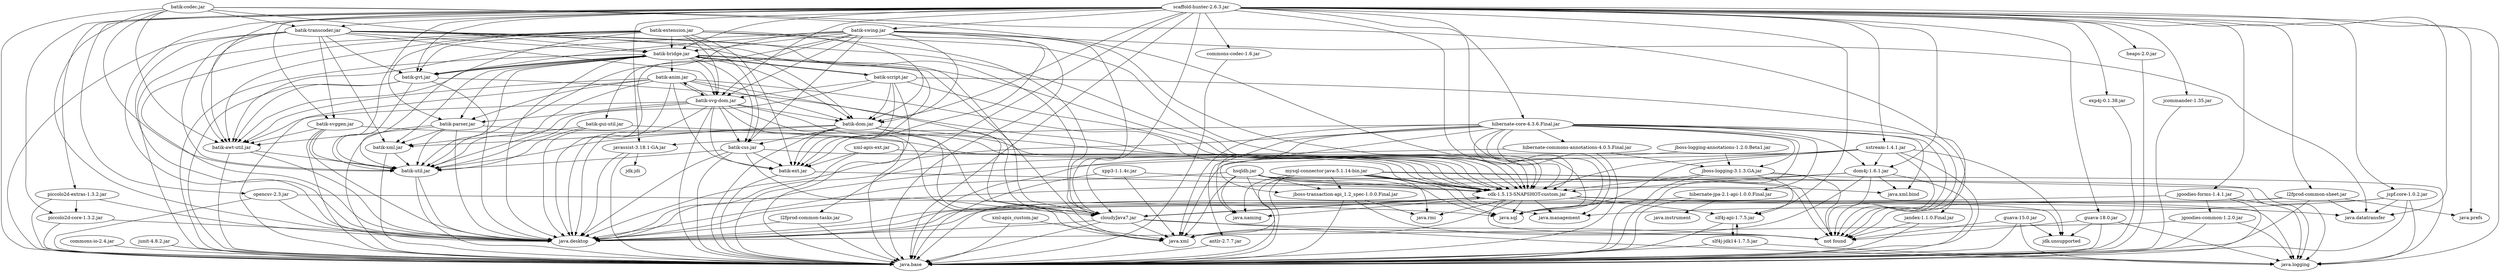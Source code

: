 digraph "summary" {
  "batik-anim.jar"                                   -> "batik-awt-util.jar";
  "batik-anim.jar"                                   -> "batik-dom.jar";
  "batik-anim.jar"                                   -> "batik-ext.jar";
  "batik-anim.jar"                                   -> "batik-parser.jar";
  "batik-anim.jar"                                   -> "batik-svg-dom.jar";
  "batik-anim.jar"                                   -> "batik-util.jar";
  "batik-anim.jar"                                   -> "cdk-1.5.13-SNAPSHOT-custom.jar";
  "batik-anim.jar"                                   -> "cloudyJava7.jar";
  "batik-anim.jar"                                   -> "java.base";
  "batik-anim.jar"                                   -> "java.desktop";
  "batik-awt-util.jar"                               -> "batik-util.jar";
  "batik-awt-util.jar"                               -> "java.base";
  "batik-awt-util.jar"                               -> "java.desktop";
  "batik-bridge.jar"                                 -> "batik-anim.jar";
  "batik-bridge.jar"                                 -> "batik-awt-util.jar";
  "batik-bridge.jar"                                 -> "batik-css.jar";
  "batik-bridge.jar"                                 -> "batik-dom.jar";
  "batik-bridge.jar"                                 -> "batik-ext.jar";
  "batik-bridge.jar"                                 -> "batik-gvt.jar";
  "batik-bridge.jar"                                 -> "batik-parser.jar";
  "batik-bridge.jar"                                 -> "batik-script.jar";
  "batik-bridge.jar"                                 -> "batik-svg-dom.jar";
  "batik-bridge.jar"                                 -> "batik-util.jar";
  "batik-bridge.jar"                                 -> "batik-xml.jar";
  "batik-bridge.jar"                                 -> "cdk-1.5.13-SNAPSHOT-custom.jar";
  "batik-bridge.jar"                                 -> "cloudyJava7.jar";
  "batik-bridge.jar"                                 -> "java.base";
  "batik-bridge.jar"                                 -> "java.desktop";
  "batik-codec.jar"                                  -> "batik-awt-util.jar";
  "batik-codec.jar"                                  -> "batik-bridge.jar";
  "batik-codec.jar"                                  -> "batik-transcoder.jar";
  "batik-codec.jar"                                  -> "batik-util.jar";
  "batik-codec.jar"                                  -> "cdk-1.5.13-SNAPSHOT-custom.jar";
  "batik-codec.jar"                                  -> "java.base";
  "batik-codec.jar"                                  -> "java.desktop";
  "batik-codec.jar"                                  -> "not found";
  "batik-css.jar"                                    -> "batik-ext.jar";
  "batik-css.jar"                                    -> "batik-util.jar";
  "batik-css.jar"                                    -> "cdk-1.5.13-SNAPSHOT-custom.jar";
  "batik-css.jar"                                    -> "cloudyJava7.jar";
  "batik-css.jar"                                    -> "java.base";
  "batik-css.jar"                                    -> "java.desktop";
  "batik-dom.jar"                                    -> "batik-css.jar";
  "batik-dom.jar"                                    -> "batik-ext.jar";
  "batik-dom.jar"                                    -> "batik-util.jar";
  "batik-dom.jar"                                    -> "batik-xml.jar";
  "batik-dom.jar"                                    -> "cdk-1.5.13-SNAPSHOT-custom.jar";
  "batik-dom.jar"                                    -> "cloudyJava7.jar";
  "batik-dom.jar"                                    -> "java.base";
  "batik-dom.jar"                                    -> "java.xml";
  "batik-extension.jar"                              -> "batik-awt-util.jar";
  "batik-extension.jar"                              -> "batik-bridge.jar";
  "batik-extension.jar"                              -> "batik-css.jar";
  "batik-extension.jar"                              -> "batik-dom.jar";
  "batik-extension.jar"                              -> "batik-ext.jar";
  "batik-extension.jar"                              -> "batik-gvt.jar";
  "batik-extension.jar"                              -> "batik-parser.jar";
  "batik-extension.jar"                              -> "batik-svg-dom.jar";
  "batik-extension.jar"                              -> "batik-util.jar";
  "batik-extension.jar"                              -> "cdk-1.5.13-SNAPSHOT-custom.jar";
  "batik-extension.jar"                              -> "cloudyJava7.jar";
  "batik-extension.jar"                              -> "java.base";
  "batik-extension.jar"                              -> "java.desktop";
  "batik-ext.jar"                                    -> "cdk-1.5.13-SNAPSHOT-custom.jar";
  "batik-ext.jar"                                    -> "java.base";
  "batik-gui-util.jar"                               -> "batik-util.jar";
  "batik-gui-util.jar"                               -> "batik-xml.jar";
  "batik-gui-util.jar"                               -> "java.base";
  "batik-gui-util.jar"                               -> "java.desktop";
  "batik-gvt.jar"                                    -> "batik-awt-util.jar";
  "batik-gvt.jar"                                    -> "batik-bridge.jar";
  "batik-gvt.jar"                                    -> "batik-util.jar";
  "batik-gvt.jar"                                    -> "cdk-1.5.13-SNAPSHOT-custom.jar";
  "batik-gvt.jar"                                    -> "java.base";
  "batik-gvt.jar"                                    -> "java.desktop";
  "batik-parser.jar"                                 -> "batik-awt-util.jar";
  "batik-parser.jar"                                 -> "batik-util.jar";
  "batik-parser.jar"                                 -> "batik-xml.jar";
  "batik-parser.jar"                                 -> "cdk-1.5.13-SNAPSHOT-custom.jar";
  "batik-parser.jar"                                 -> "java.base";
  "batik-parser.jar"                                 -> "java.desktop";
  "batik-script.jar"                                 -> "batik-bridge.jar";
  "batik-script.jar"                                 -> "batik-dom.jar";
  "batik-script.jar"                                 -> "batik-ext.jar";
  "batik-script.jar"                                 -> "batik-svg-dom.jar";
  "batik-script.jar"                                 -> "batik-util.jar";
  "batik-script.jar"                                 -> "cdk-1.5.13-SNAPSHOT-custom.jar";
  "batik-script.jar"                                 -> "java.base";
  "batik-script.jar"                                 -> "not found";
  "batik-svg-dom.jar"                                -> "batik-anim.jar";
  "batik-svg-dom.jar"                                -> "batik-awt-util.jar";
  "batik-svg-dom.jar"                                -> "batik-css.jar";
  "batik-svg-dom.jar"                                -> "batik-dom.jar";
  "batik-svg-dom.jar"                                -> "batik-ext.jar";
  "batik-svg-dom.jar"                                -> "batik-parser.jar";
  "batik-svg-dom.jar"                                -> "batik-util.jar";
  "batik-svg-dom.jar"                                -> "cdk-1.5.13-SNAPSHOT-custom.jar";
  "batik-svg-dom.jar"                                -> "cloudyJava7.jar";
  "batik-svg-dom.jar"                                -> "java.base";
  "batik-svg-dom.jar"                                -> "java.desktop";
  "batik-svg-dom.jar"                                -> "java.xml";
  "batik-svggen.jar"                                 -> "batik-awt-util.jar";
  "batik-svggen.jar"                                 -> "batik-util.jar";
  "batik-svggen.jar"                                 -> "cdk-1.5.13-SNAPSHOT-custom.jar";
  "batik-svggen.jar"                                 -> "java.base";
  "batik-svggen.jar"                                 -> "java.desktop";
  "batik-swing.jar"                                  -> "batik-awt-util.jar";
  "batik-swing.jar"                                  -> "batik-bridge.jar";
  "batik-swing.jar"                                  -> "batik-css.jar";
  "batik-swing.jar"                                  -> "batik-dom.jar";
  "batik-swing.jar"                                  -> "batik-ext.jar";
  "batik-swing.jar"                                  -> "batik-gui-util.jar";
  "batik-swing.jar"                                  -> "batik-gvt.jar";
  "batik-swing.jar"                                  -> "batik-svg-dom.jar";
  "batik-swing.jar"                                  -> "batik-util.jar";
  "batik-swing.jar"                                  -> "cdk-1.5.13-SNAPSHOT-custom.jar";
  "batik-swing.jar"                                  -> "cloudyJava7.jar";
  "batik-swing.jar"                                  -> "java.base";
  "batik-swing.jar"                                  -> "java.datatransfer";
  "batik-swing.jar"                                  -> "java.desktop";
  "batik-transcoder.jar"                             -> "batik-awt-util.jar";
  "batik-transcoder.jar"                             -> "batik-bridge.jar";
  "batik-transcoder.jar"                             -> "batik-dom.jar";
  "batik-transcoder.jar"                             -> "batik-gvt.jar";
  "batik-transcoder.jar"                             -> "batik-svg-dom.jar";
  "batik-transcoder.jar"                             -> "batik-svggen.jar";
  "batik-transcoder.jar"                             -> "batik-util.jar";
  "batik-transcoder.jar"                             -> "batik-xml.jar";
  "batik-transcoder.jar"                             -> "cdk-1.5.13-SNAPSHOT-custom.jar";
  "batik-transcoder.jar"                             -> "cloudyJava7.jar";
  "batik-transcoder.jar"                             -> "java.base";
  "batik-transcoder.jar"                             -> "java.desktop";
  "batik-transcoder.jar"                             -> "java.xml";
  "batik-util.jar"                                   -> "java.base";
  "batik-util.jar"                                   -> "java.desktop";
  "batik-xml.jar"                                    -> "batik-util.jar";
  "batik-xml.jar"                                    -> "java.base";
  "cdk-1.5.13-SNAPSHOT-custom.jar"                   -> "cloudyJava7.jar";
  "cdk-1.5.13-SNAPSHOT-custom.jar"                   -> "java.base";
  "cdk-1.5.13-SNAPSHOT-custom.jar"                   -> "java.datatransfer";
  "cdk-1.5.13-SNAPSHOT-custom.jar"                   -> "java.desktop";
  "cdk-1.5.13-SNAPSHOT-custom.jar"                   -> "java.logging";
  "cdk-1.5.13-SNAPSHOT-custom.jar"                   -> "java.management";
  "cdk-1.5.13-SNAPSHOT-custom.jar"                   -> "java.naming";
  "cdk-1.5.13-SNAPSHOT-custom.jar"                   -> "java.rmi";
  "cdk-1.5.13-SNAPSHOT-custom.jar"                   -> "java.sql";
  "cdk-1.5.13-SNAPSHOT-custom.jar"                   -> "java.xml";
  "cdk-1.5.13-SNAPSHOT-custom.jar"                   -> "jdk.unsupported";
  "cdk-1.5.13-SNAPSHOT-custom.jar"                   -> "not found";
  "cdk-1.5.13-SNAPSHOT-custom.jar"                   -> "slf4j-api-1.7.5.jar";
  "cloudyJava7.jar"                                  -> "cdk-1.5.13-SNAPSHOT-custom.jar";
  "cloudyJava7.jar"                                  -> "java.base";
  "cloudyJava7.jar"                                  -> "java.desktop";
  "cloudyJava7.jar"                                  -> "java.logging";
  "cloudyJava7.jar"                                  -> "java.xml";
  "cloudyJava7.jar"                                  -> "not found";
  "commons-codec-1.6.jar"                            -> "java.base";
  "commons-io-2.4.jar"                               -> "java.base";
  "dom4j-1.6.1.jar"                                  -> "cdk-1.5.13-SNAPSHOT-custom.jar";
  "dom4j-1.6.1.jar"                                  -> "java.base";
  "dom4j-1.6.1.jar"                                  -> "java.desktop";
  "dom4j-1.6.1.jar"                                  -> "java.xml";
  "dom4j-1.6.1.jar"                                  -> "java.xml.bind";
  "dom4j-1.6.1.jar"                                  -> "not found";
  "exp4j-0.1.38.jar"                                 -> "java.base";
  "guava-15.0.jar"                                   -> "java.base";
  "guava-15.0.jar"                                   -> "java.logging";
  "guava-15.0.jar"                                   -> "jdk.unsupported";
  "guava-15.0.jar"                                   -> "not found";
  "guava-18.0.jar"                                   -> "java.base";
  "guava-18.0.jar"                                   -> "java.logging";
  "guava-18.0.jar"                                   -> "jdk.unsupported";
  "guava-18.0.jar"                                   -> "not found";
  "heaps-2.0.jar"                                    -> "java.base";
  "hibernate-commons-annotations-4.0.5.Final.jar"    -> "java.base";
  "hibernate-commons-annotations-4.0.5.Final.jar"    -> "java.desktop";
  "hibernate-commons-annotations-4.0.5.Final.jar"    -> "jboss-logging-3.1.3.GA.jar";
  "hibernate-core-4.3.6.Final.jar"                   -> "antlr-2.7.7.jar";
  "hibernate-core-4.3.6.Final.jar"                   -> "cdk-1.5.13-SNAPSHOT-custom.jar";
  "hibernate-core-4.3.6.Final.jar"                   -> "dom4j-1.6.1.jar";
  "hibernate-core-4.3.6.Final.jar"                   -> "hibernate-commons-annotations-4.0.5.Final.jar";
  "hibernate-core-4.3.6.Final.jar"                   -> "hibernate-jpa-2.1-api-1.0.0.Final.jar";
  "hibernate-core-4.3.6.Final.jar"                   -> "jandex-1.1.0.Final.jar";
  "hibernate-core-4.3.6.Final.jar"                   -> "java.base";
  "hibernate-core-4.3.6.Final.jar"                   -> "java.desktop";
  "hibernate-core-4.3.6.Final.jar"                   -> "java.management";
  "hibernate-core-4.3.6.Final.jar"                   -> "java.naming";
  "hibernate-core-4.3.6.Final.jar"                   -> "java.sql";
  "hibernate-core-4.3.6.Final.jar"                   -> "java.xml";
  "hibernate-core-4.3.6.Final.jar"                   -> "java.xml.bind";
  "hibernate-core-4.3.6.Final.jar"                   -> "javassist-3.18.1-GA.jar";
  "hibernate-core-4.3.6.Final.jar"                   -> "jboss-logging-3.1.3.GA.jar";
  "hibernate-core-4.3.6.Final.jar"                   -> "jboss-transaction-api_1.2_spec-1.0.0.Final.jar";
  "hibernate-core-4.3.6.Final.jar"                   -> "not found";
  "hibernate-jpa-2.1-api-1.0.0.Final.jar"            -> "java.base";
  "hibernate-jpa-2.1-api-1.0.0.Final.jar"            -> "java.instrument";
  "hibernate-jpa-2.1-api-1.0.0.Final.jar"            -> "java.sql";
  "hsqldb.jar"                                       -> "cdk-1.5.13-SNAPSHOT-custom.jar";
  "hsqldb.jar"                                       -> "java.base";
  "hsqldb.jar"                                       -> "java.desktop";
  "hsqldb.jar"                                       -> "java.logging";
  "hsqldb.jar"                                       -> "java.naming";
  "hsqldb.jar"                                       -> "java.sql";
  "hsqldb.jar"                                       -> "java.xml";
  "hsqldb.jar"                                       -> "java.xml.bind";
  "hsqldb.jar"                                       -> "jboss-transaction-api_1.2_spec-1.0.0.Final.jar";
  "hsqldb.jar"                                       -> "not found";
  "jandex-1.1.0.Final.jar"                           -> "java.base";
  "jandex-1.1.0.Final.jar"                           -> "not found";
  "javassist-3.18.1-GA.jar"                          -> "java.base";
  "javassist-3.18.1-GA.jar"                          -> "java.desktop";
  "javassist-3.18.1-GA.jar"                          -> "jdk.jdi";
  "jboss-logging-3.1.3.GA.jar"                       -> "cdk-1.5.13-SNAPSHOT-custom.jar";
  "jboss-logging-3.1.3.GA.jar"                       -> "java.base";
  "jboss-logging-3.1.3.GA.jar"                       -> "java.logging";
  "jboss-logging-3.1.3.GA.jar"                       -> "not found";
  "jboss-logging-3.1.3.GA.jar"                       -> "slf4j-api-1.7.5.jar";
  "jboss-logging-annotations-1.2.0.Beta1.jar"        -> "java.base";
  "jboss-logging-annotations-1.2.0.Beta1.jar"        -> "jboss-logging-3.1.3.GA.jar";
  "jboss-transaction-api_1.2_spec-1.0.0.Final.jar"   -> "java.base";
  "jboss-transaction-api_1.2_spec-1.0.0.Final.jar"   -> "java.rmi";
  "jboss-transaction-api_1.2_spec-1.0.0.Final.jar"   -> "not found";
  "jcommander-1.35.jar"                              -> "java.base";
  "jgoodies-common-1.2.0.jar"                        -> "java.base";
  "jgoodies-common-1.2.0.jar"                        -> "java.desktop";
  "jgoodies-common-1.2.0.jar"                        -> "java.logging";
  "jgoodies-forms-1.4.1.jar"                         -> "java.base";
  "jgoodies-forms-1.4.1.jar"                         -> "java.desktop";
  "jgoodies-forms-1.4.1.jar"                         -> "java.logging";
  "jgoodies-forms-1.4.1.jar"                         -> "jgoodies-common-1.2.0.jar";
  "jspf.core-1.0.2.jar"                              -> "java.base";
  "jspf.core-1.0.2.jar"                              -> "java.datatransfer";
  "jspf.core-1.0.2.jar"                              -> "java.desktop";
  "jspf.core-1.0.2.jar"                              -> "java.logging";
  "jspf.core-1.0.2.jar"                              -> "java.management";
  "junit-4.8.2.jar"                                  -> "java.base";
  "l2fprod-common-sheet.jar"                         -> "java.base";
  "l2fprod-common-sheet.jar"                         -> "java.datatransfer";
  "l2fprod-common-sheet.jar"                         -> "java.desktop";
  "l2fprod-common-sheet.jar"                         -> "java.prefs";
  "l2fprod-common-sheet.jar"                         -> "not found";
  "l2fprod-common-tasks.jar"                         -> "java.base";
  "l2fprod-common-tasks.jar"                         -> "java.desktop";
  "mysql-connector-java-5.1.14-bin.jar"              -> "cdk-1.5.13-SNAPSHOT-custom.jar";
  "mysql-connector-java-5.1.14-bin.jar"              -> "java.base";
  "mysql-connector-java-5.1.14-bin.jar"              -> "java.logging";
  "mysql-connector-java-5.1.14-bin.jar"              -> "java.management";
  "mysql-connector-java-5.1.14-bin.jar"              -> "java.naming";
  "mysql-connector-java-5.1.14-bin.jar"              -> "java.rmi";
  "mysql-connector-java-5.1.14-bin.jar"              -> "java.sql";
  "mysql-connector-java-5.1.14-bin.jar"              -> "java.xml";
  "mysql-connector-java-5.1.14-bin.jar"              -> "jboss-transaction-api_1.2_spec-1.0.0.Final.jar";
  "mysql-connector-java-5.1.14-bin.jar"              -> "not found";
  "opencsv-2.3.jar"                                  -> "java.base";
  "opencsv-2.3.jar"                                  -> "java.desktop";
  "opencsv-2.3.jar"                                  -> "java.sql";
  "piccolo2d-core-1.3.2.jar"                         -> "java.base";
  "piccolo2d-core-1.3.2.jar"                         -> "java.desktop";
  "piccolo2d-extras-1.3.2.jar"                       -> "java.base";
  "piccolo2d-extras-1.3.2.jar"                       -> "java.desktop";
  "piccolo2d-extras-1.3.2.jar"                       -> "piccolo2d-core-1.3.2.jar";
  "slf4j-api-1.7.5.jar"                              -> "java.base";
  "slf4j-api-1.7.5.jar"                              -> "slf4j-jdk14-1.7.5.jar";
  "slf4j-jdk14-1.7.5.jar"                            -> "java.base";
  "slf4j-jdk14-1.7.5.jar"                            -> "java.logging";
  "slf4j-jdk14-1.7.5.jar"                            -> "slf4j-api-1.7.5.jar";
  "xml-apis_custom.jar"                              -> "java.base";
  "xml-apis_custom.jar"                              -> "java.xml";
  "xml-apis-ext.jar"                                 -> "batik-ext.jar";
  "xml-apis-ext.jar"                                 -> "cdk-1.5.13-SNAPSHOT-custom.jar";
  "xml-apis-ext.jar"                                 -> "java.base";
  "xpp3-1.1.4c.jar"                                  -> "cdk-1.5.13-SNAPSHOT-custom.jar";
  "xpp3-1.1.4c.jar"                                  -> "java.base";
  "xpp3-1.1.4c.jar"                                  -> "java.xml";
  "xstream-1.4.1.jar"                                -> "cdk-1.5.13-SNAPSHOT-custom.jar";
  "xstream-1.4.1.jar"                                -> "dom4j-1.6.1.jar";
  "xstream-1.4.1.jar"                                -> "java.base";
  "xstream-1.4.1.jar"                                -> "java.desktop";
  "xstream-1.4.1.jar"                                -> "java.sql";
  "xstream-1.4.1.jar"                                -> "java.xml";
  "xstream-1.4.1.jar"                                -> "jdk.unsupported";
  "xstream-1.4.1.jar"                                -> "not found";
  "scaffold-hunter-2.6.3.jar"                        -> "batik-awt-util.jar";
  "scaffold-hunter-2.6.3.jar"                        -> "batik-bridge.jar";
  "scaffold-hunter-2.6.3.jar"                        -> "batik-dom.jar";
  "scaffold-hunter-2.6.3.jar"                        -> "batik-gvt.jar";
  "scaffold-hunter-2.6.3.jar"                        -> "batik-svg-dom.jar";
  "scaffold-hunter-2.6.3.jar"                        -> "batik-svggen.jar";
  "scaffold-hunter-2.6.3.jar"                        -> "batik-swing.jar";
  "scaffold-hunter-2.6.3.jar"                        -> "batik-transcoder.jar";
  "scaffold-hunter-2.6.3.jar"                        -> "batik-util.jar";
  "scaffold-hunter-2.6.3.jar"                        -> "cdk-1.5.13-SNAPSHOT-custom.jar";
  "scaffold-hunter-2.6.3.jar"                        -> "cloudyJava7.jar";
  "scaffold-hunter-2.6.3.jar"                        -> "commons-codec-1.6.jar";
  "scaffold-hunter-2.6.3.jar"                        -> "dom4j-1.6.1.jar";
  "scaffold-hunter-2.6.3.jar"                        -> "exp4j-0.1.38.jar";
  "scaffold-hunter-2.6.3.jar"                        -> "guava-18.0.jar";
  "scaffold-hunter-2.6.3.jar"                        -> "heaps-2.0.jar";
  "scaffold-hunter-2.6.3.jar"                        -> "hibernate-core-4.3.6.Final.jar";
  "scaffold-hunter-2.6.3.jar"                        -> "java.base";
  "scaffold-hunter-2.6.3.jar"                        -> "java.datatransfer";
  "scaffold-hunter-2.6.3.jar"                        -> "java.desktop";
  "scaffold-hunter-2.6.3.jar"                        -> "java.logging";
  "scaffold-hunter-2.6.3.jar"                        -> "java.prefs";
  "scaffold-hunter-2.6.3.jar"                        -> "java.sql";
  "scaffold-hunter-2.6.3.jar"                        -> "javassist-3.18.1-GA.jar";
  "scaffold-hunter-2.6.3.jar"                        -> "jcommander-1.35.jar";
  "scaffold-hunter-2.6.3.jar"                        -> "jgoodies-forms-1.4.1.jar";
  "scaffold-hunter-2.6.3.jar"                        -> "jspf.core-1.0.2.jar";
  "scaffold-hunter-2.6.3.jar"                        -> "l2fprod-common-sheet.jar";
  "scaffold-hunter-2.6.3.jar"                        -> "l2fprod-common-tasks.jar";
  "scaffold-hunter-2.6.3.jar"                        -> "opencsv-2.3.jar";
  "scaffold-hunter-2.6.3.jar"                        -> "piccolo2d-core-1.3.2.jar";
  "scaffold-hunter-2.6.3.jar"                        -> "piccolo2d-extras-1.3.2.jar";
  "scaffold-hunter-2.6.3.jar"                        -> "slf4j-api-1.7.5.jar";
  "scaffold-hunter-2.6.3.jar"                        -> "xstream-1.4.1.jar";
  "antlr-2.7.7.jar"                                  -> "java.base";
}

